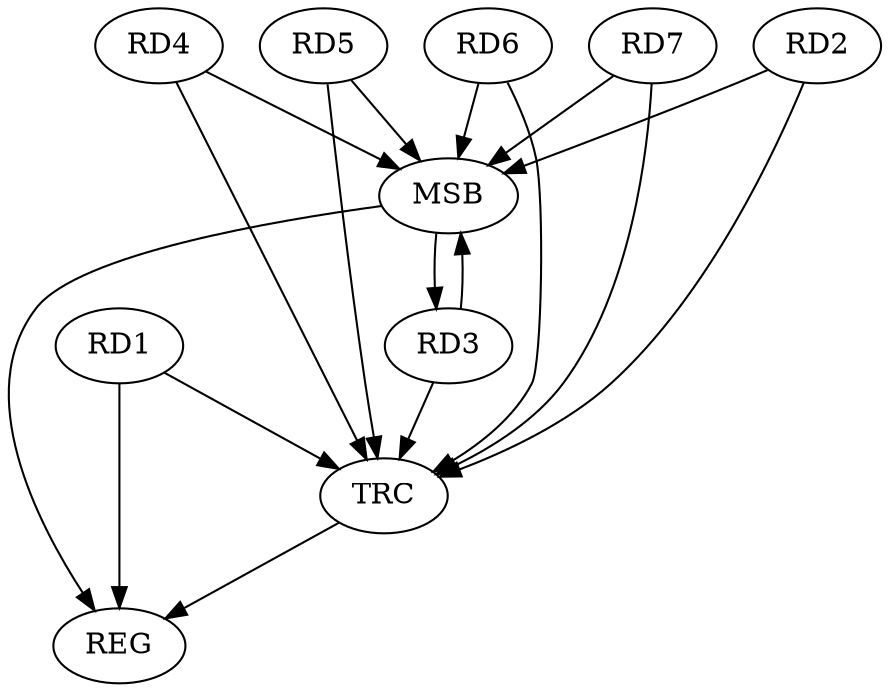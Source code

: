 strict digraph G {
  RD1 [ label="RD1" ];
  RD2 [ label="RD2" ];
  RD3 [ label="RD3" ];
  RD4 [ label="RD4" ];
  RD5 [ label="RD5" ];
  RD6 [ label="RD6" ];
  RD7 [ label="RD7" ];
  REG [ label="REG" ];
  MSB [ label="MSB" ];
  TRC [ label="TRC" ];
  RD2 -> MSB;
  MSB -> REG;
  RD3 -> MSB;
  RD4 -> MSB;
  RD5 -> MSB;
  MSB -> RD3;
  RD6 -> MSB;
  RD7 -> MSB;
  RD1 -> TRC;
  RD2 -> TRC;
  RD3 -> TRC;
  RD4 -> TRC;
  RD5 -> TRC;
  RD6 -> TRC;
  RD7 -> TRC;
  TRC -> REG;
  RD1 -> REG;
}
